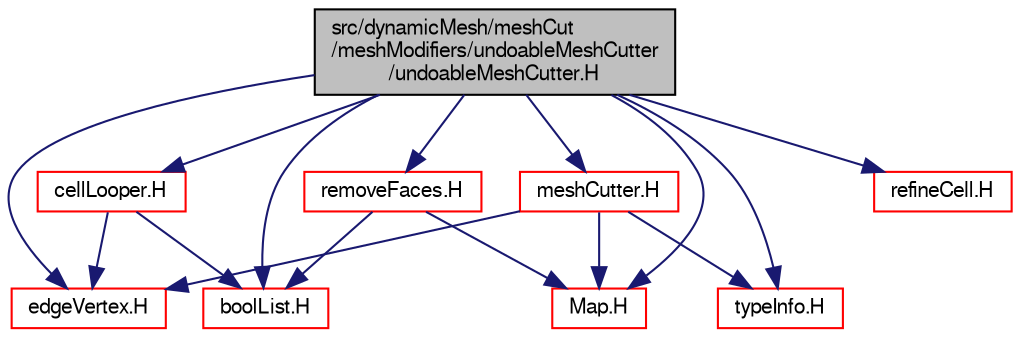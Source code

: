 digraph "src/dynamicMesh/meshCut/meshModifiers/undoableMeshCutter/undoableMeshCutter.H"
{
  bgcolor="transparent";
  edge [fontname="FreeSans",fontsize="10",labelfontname="FreeSans",labelfontsize="10"];
  node [fontname="FreeSans",fontsize="10",shape=record];
  Node0 [label="src/dynamicMesh/meshCut\l/meshModifiers/undoableMeshCutter\l/undoableMeshCutter.H",height=0.2,width=0.4,color="black", fillcolor="grey75", style="filled", fontcolor="black"];
  Node0 -> Node1 [color="midnightblue",fontsize="10",style="solid",fontname="FreeSans"];
  Node1 [label="edgeVertex.H",height=0.2,width=0.4,color="red",URL="$a00497.html"];
  Node0 -> Node221 [color="midnightblue",fontsize="10",style="solid",fontname="FreeSans"];
  Node221 [label="refineCell.H",height=0.2,width=0.4,color="red",URL="$a00539.html"];
  Node0 -> Node170 [color="midnightblue",fontsize="10",style="solid",fontname="FreeSans"];
  Node170 [label="boolList.H",height=0.2,width=0.4,color="red",URL="$a12152.html"];
  Node0 -> Node222 [color="midnightblue",fontsize="10",style="solid",fontname="FreeSans"];
  Node222 [label="cellLooper.H",height=0.2,width=0.4,color="red",URL="$a00458.html"];
  Node222 -> Node1 [color="midnightblue",fontsize="10",style="solid",fontname="FreeSans"];
  Node222 -> Node170 [color="midnightblue",fontsize="10",style="solid",fontname="FreeSans"];
  Node0 -> Node223 [color="midnightblue",fontsize="10",style="solid",fontname="FreeSans"];
  Node223 [label="meshCutter.H",height=0.2,width=0.4,color="red",URL="$a00515.html"];
  Node223 -> Node1 [color="midnightblue",fontsize="10",style="solid",fontname="FreeSans"];
  Node223 -> Node51 [color="midnightblue",fontsize="10",style="solid",fontname="FreeSans"];
  Node51 [label="typeInfo.H",height=0.2,width=0.4,color="red",URL="$a09341.html"];
  Node223 -> Node173 [color="midnightblue",fontsize="10",style="solid",fontname="FreeSans"];
  Node173 [label="Map.H",height=0.2,width=0.4,color="red",URL="$a08489.html"];
  Node0 -> Node173 [color="midnightblue",fontsize="10",style="solid",fontname="FreeSans"];
  Node0 -> Node51 [color="midnightblue",fontsize="10",style="solid",fontname="FreeSans"];
  Node0 -> Node224 [color="midnightblue",fontsize="10",style="solid",fontname="FreeSans"];
  Node224 [label="removeFaces.H",height=0.2,width=0.4,color="red",URL="$a00797.html"];
  Node224 -> Node173 [color="midnightblue",fontsize="10",style="solid",fontname="FreeSans"];
  Node224 -> Node170 [color="midnightblue",fontsize="10",style="solid",fontname="FreeSans"];
}
